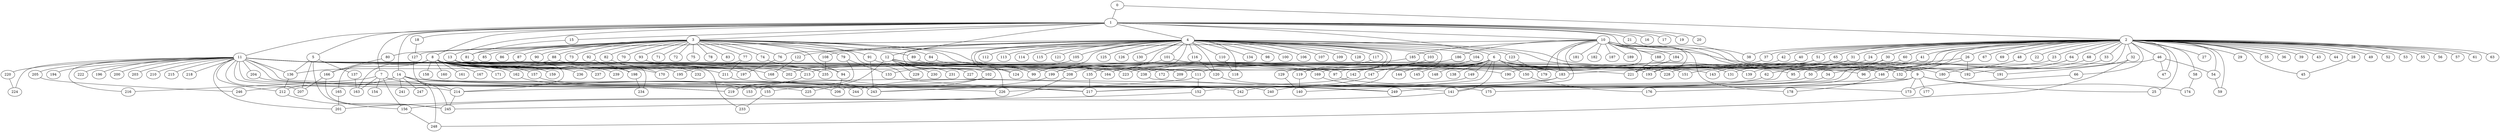 
graph graphname {
    0 -- 1
0 -- 2
1 -- 3
1 -- 4
1 -- 5
1 -- 6
1 -- 7
1 -- 8
1 -- 9
1 -- 10
1 -- 11
1 -- 12
1 -- 13
1 -- 14
1 -- 15
1 -- 16
1 -- 17
1 -- 18
1 -- 19
1 -- 20
1 -- 21
2 -- 22
2 -- 23
2 -- 24
2 -- 25
2 -- 26
2 -- 27
2 -- 28
2 -- 29
2 -- 30
2 -- 31
2 -- 32
2 -- 33
2 -- 34
2 -- 35
2 -- 36
2 -- 37
2 -- 38
2 -- 39
2 -- 40
2 -- 41
2 -- 42
2 -- 43
2 -- 44
2 -- 45
2 -- 46
2 -- 47
2 -- 48
2 -- 49
2 -- 50
2 -- 51
2 -- 52
2 -- 53
2 -- 54
2 -- 55
2 -- 56
2 -- 57
2 -- 58
2 -- 59
2 -- 60
2 -- 61
2 -- 62
2 -- 63
2 -- 64
2 -- 65
2 -- 66
2 -- 67
2 -- 68
2 -- 69
2 -- 192
3 -- 70
3 -- 71
3 -- 72
3 -- 73
3 -- 74
3 -- 75
3 -- 76
3 -- 77
3 -- 78
3 -- 79
3 -- 80
3 -- 81
3 -- 82
3 -- 83
3 -- 84
3 -- 85
3 -- 86
3 -- 87
3 -- 88
3 -- 89
3 -- 90
3 -- 91
3 -- 92
3 -- 93
3 -- 94
3 -- 95
3 -- 96
3 -- 217
4 -- 128
4 -- 130
4 -- 131
4 -- 132
4 -- 133
4 -- 134
4 -- 129
4 -- 135
4 -- 97
4 -- 98
4 -- 99
4 -- 100
4 -- 101
4 -- 102
4 -- 103
4 -- 104
4 -- 105
4 -- 106
4 -- 107
4 -- 108
4 -- 109
4 -- 110
4 -- 111
4 -- 112
4 -- 113
4 -- 114
4 -- 115
4 -- 116
4 -- 117
4 -- 118
4 -- 119
4 -- 120
4 -- 121
4 -- 122
4 -- 123
4 -- 124
4 -- 125
4 -- 126
4 -- 127
5 -- 136
5 -- 137
5 -- 207
5 -- 156
6 -- 138
6 -- 139
6 -- 140
6 -- 141
6 -- 142
6 -- 143
6 -- 144
6 -- 145
6 -- 146
6 -- 147
6 -- 148
6 -- 149
6 -- 150
6 -- 151
6 -- 152
7 -- 154
7 -- 155
7 -- 156
7 -- 153
7 -- 216
7 -- 163
8 -- 160
8 -- 162
8 -- 163
8 -- 164
8 -- 165
8 -- 166
8 -- 161
8 -- 168
8 -- 169
8 -- 170
8 -- 167
8 -- 172
8 -- 171
8 -- 157
8 -- 158
8 -- 159
9 -- 173
9 -- 174
9 -- 175
9 -- 176
9 -- 177
9 -- 25
9 -- 249
10 -- 192
10 -- 193
10 -- 178
10 -- 179
10 -- 180
10 -- 181
10 -- 182
10 -- 183
10 -- 184
10 -- 185
10 -- 186
10 -- 187
10 -- 188
10 -- 189
10 -- 190
10 -- 191
10 -- 76
10 -- 206
11 -- 194
11 -- 195
11 -- 196
11 -- 197
11 -- 198
11 -- 199
11 -- 200
11 -- 201
11 -- 202
11 -- 203
11 -- 204
11 -- 205
11 -- 206
11 -- 207
11 -- 208
11 -- 209
11 -- 210
11 -- 211
11 -- 212
11 -- 213
11 -- 214
11 -- 215
11 -- 216
11 -- 217
11 -- 218
11 -- 219
11 -- 220
11 -- 221
11 -- 222
11 -- 223
11 -- 224
11 -- 136
12 -- 226
12 -- 227
12 -- 228
12 -- 229
12 -- 230
12 -- 225
12 -- 231
12 -- 99
13 -- 232
13 -- 233
13 -- 234
13 -- 235
13 -- 236
13 -- 237
13 -- 238
13 -- 239
13 -- 240
13 -- 159
13 -- 214
14 -- 241
14 -- 242
14 -- 243
14 -- 244
14 -- 245
14 -- 246
14 -- 247
14 -- 248
14 -- 249
15 -- 81
18 -- 127
21 -- 38
23 -- 169
24 -- 143
26 -- 141
26 -- 192
26 -- 139
28 -- 45
30 -- 249
30 -- 209
31 -- 151
31 -- 111
32 -- 191
32 -- 248
33 -- 180
34 -- 242
37 -- 213
40 -- 172
41 -- 217
41 -- 221
42 -- 164
46 -- 47
46 -- 54
46 -- 228
48 -- 95
50 -- 243
51 -- 193
51 -- 223
54 -- 59
58 -- 174
60 -- 131
62 -- 219
64 -- 146
64 -- 96
65 -- 183
66 -- 173
68 -- 132
74 -- 94
76 -- 197
77 -- 195
77 -- 211
79 -- 133
79 -- 219
80 -- 166
81 -- 235
82 -- 170
84 -- 193
88 -- 235
88 -- 136
89 -- 124
91 -- 97
91 -- 243
92 -- 198
93 -- 183
94 -- 206
97 -- 173
101 -- 199
101 -- 190
102 -- 212
102 -- 153
103 -- 119
104 -- 142
105 -- 202
108 -- 235
110 -- 118
111 -- 226
111 -- 152
116 -- 120
117 -- 238
119 -- 140
120 -- 141
122 -- 168
123 -- 179
127 -- 214
129 -- 140
135 -- 217
136 -- 212
137 -- 163
141 -- 156
142 -- 155
146 -- 178
147 -- 244
149 -- 217
150 -- 176
152 -- 201
155 -- 233
156 -- 248
157 -- 243
162 -- 225
165 -- 201
166 -- 245
166 -- 207
169 -- 175
183 -- 240
183 -- 214
184 -- 221
185 -- 199
186 -- 208
188 -- 221
198 -- 234
199 -- 243
204 -- 219
205 -- 246
208 -- 245
211 -- 226
212 -- 245
213 -- 219
214 -- 245
220 -- 224
238 -- 249

}
